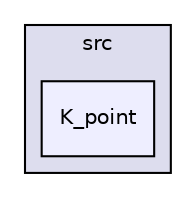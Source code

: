 digraph "K_point" {
  compound=true
  node [ fontsize="10", fontname="Helvetica"];
  edge [ labelfontsize="10", labelfontname="Helvetica"];
  subgraph clusterdir_68267d1309a1af8e8297ef4c3efbcdba {
    graph [ bgcolor="#ddddee", pencolor="black", label="src" fontname="Helvetica", fontsize="10", URL="dir_68267d1309a1af8e8297ef4c3efbcdba.html"]
  dir_fdbccf8a388b80005fb5a3667c0ea6ee [shape=box, label="K_point", style="filled", fillcolor="#eeeeff", pencolor="black", URL="dir_fdbccf8a388b80005fb5a3667c0ea6ee.html"];
  }
}
